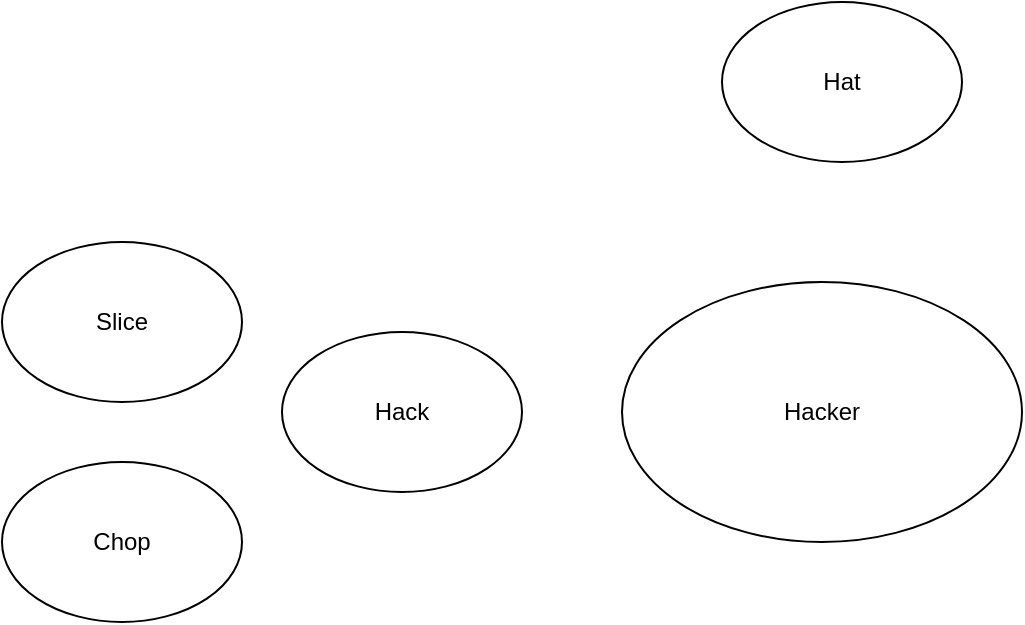 <mxfile version="24.2.5" type="github">
  <diagram name="Page-1" id="WzgUVukWoC8VZjV3r4jG">
    <mxGraphModel dx="1420" dy="724" grid="1" gridSize="10" guides="1" tooltips="1" connect="1" arrows="1" fold="1" page="1" pageScale="1" pageWidth="5000" pageHeight="5000" math="0" shadow="0">
      <root>
        <mxCell id="0" />
        <mxCell id="1" parent="0" />
        <mxCell id="mZ5PYJE7D8-_yZ8g-0v5-1" value="Hacker" style="ellipse;whiteSpace=wrap;html=1;" vertex="1" parent="1">
          <mxGeometry x="570" y="260" width="200" height="130" as="geometry" />
        </mxCell>
        <mxCell id="mZ5PYJE7D8-_yZ8g-0v5-2" value="Chop" style="ellipse;whiteSpace=wrap;html=1;" vertex="1" parent="1">
          <mxGeometry x="260" y="350" width="120" height="80" as="geometry" />
        </mxCell>
        <mxCell id="mZ5PYJE7D8-_yZ8g-0v5-3" value="Slice" style="ellipse;whiteSpace=wrap;html=1;" vertex="1" parent="1">
          <mxGeometry x="260" y="240" width="120" height="80" as="geometry" />
        </mxCell>
        <mxCell id="mZ5PYJE7D8-_yZ8g-0v5-4" value="Hat" style="ellipse;whiteSpace=wrap;html=1;" vertex="1" parent="1">
          <mxGeometry x="620" y="120" width="120" height="80" as="geometry" />
        </mxCell>
        <mxCell id="mZ5PYJE7D8-_yZ8g-0v5-5" value="Hack" style="ellipse;whiteSpace=wrap;html=1;" vertex="1" parent="1">
          <mxGeometry x="400" y="285" width="120" height="80" as="geometry" />
        </mxCell>
      </root>
    </mxGraphModel>
  </diagram>
</mxfile>
